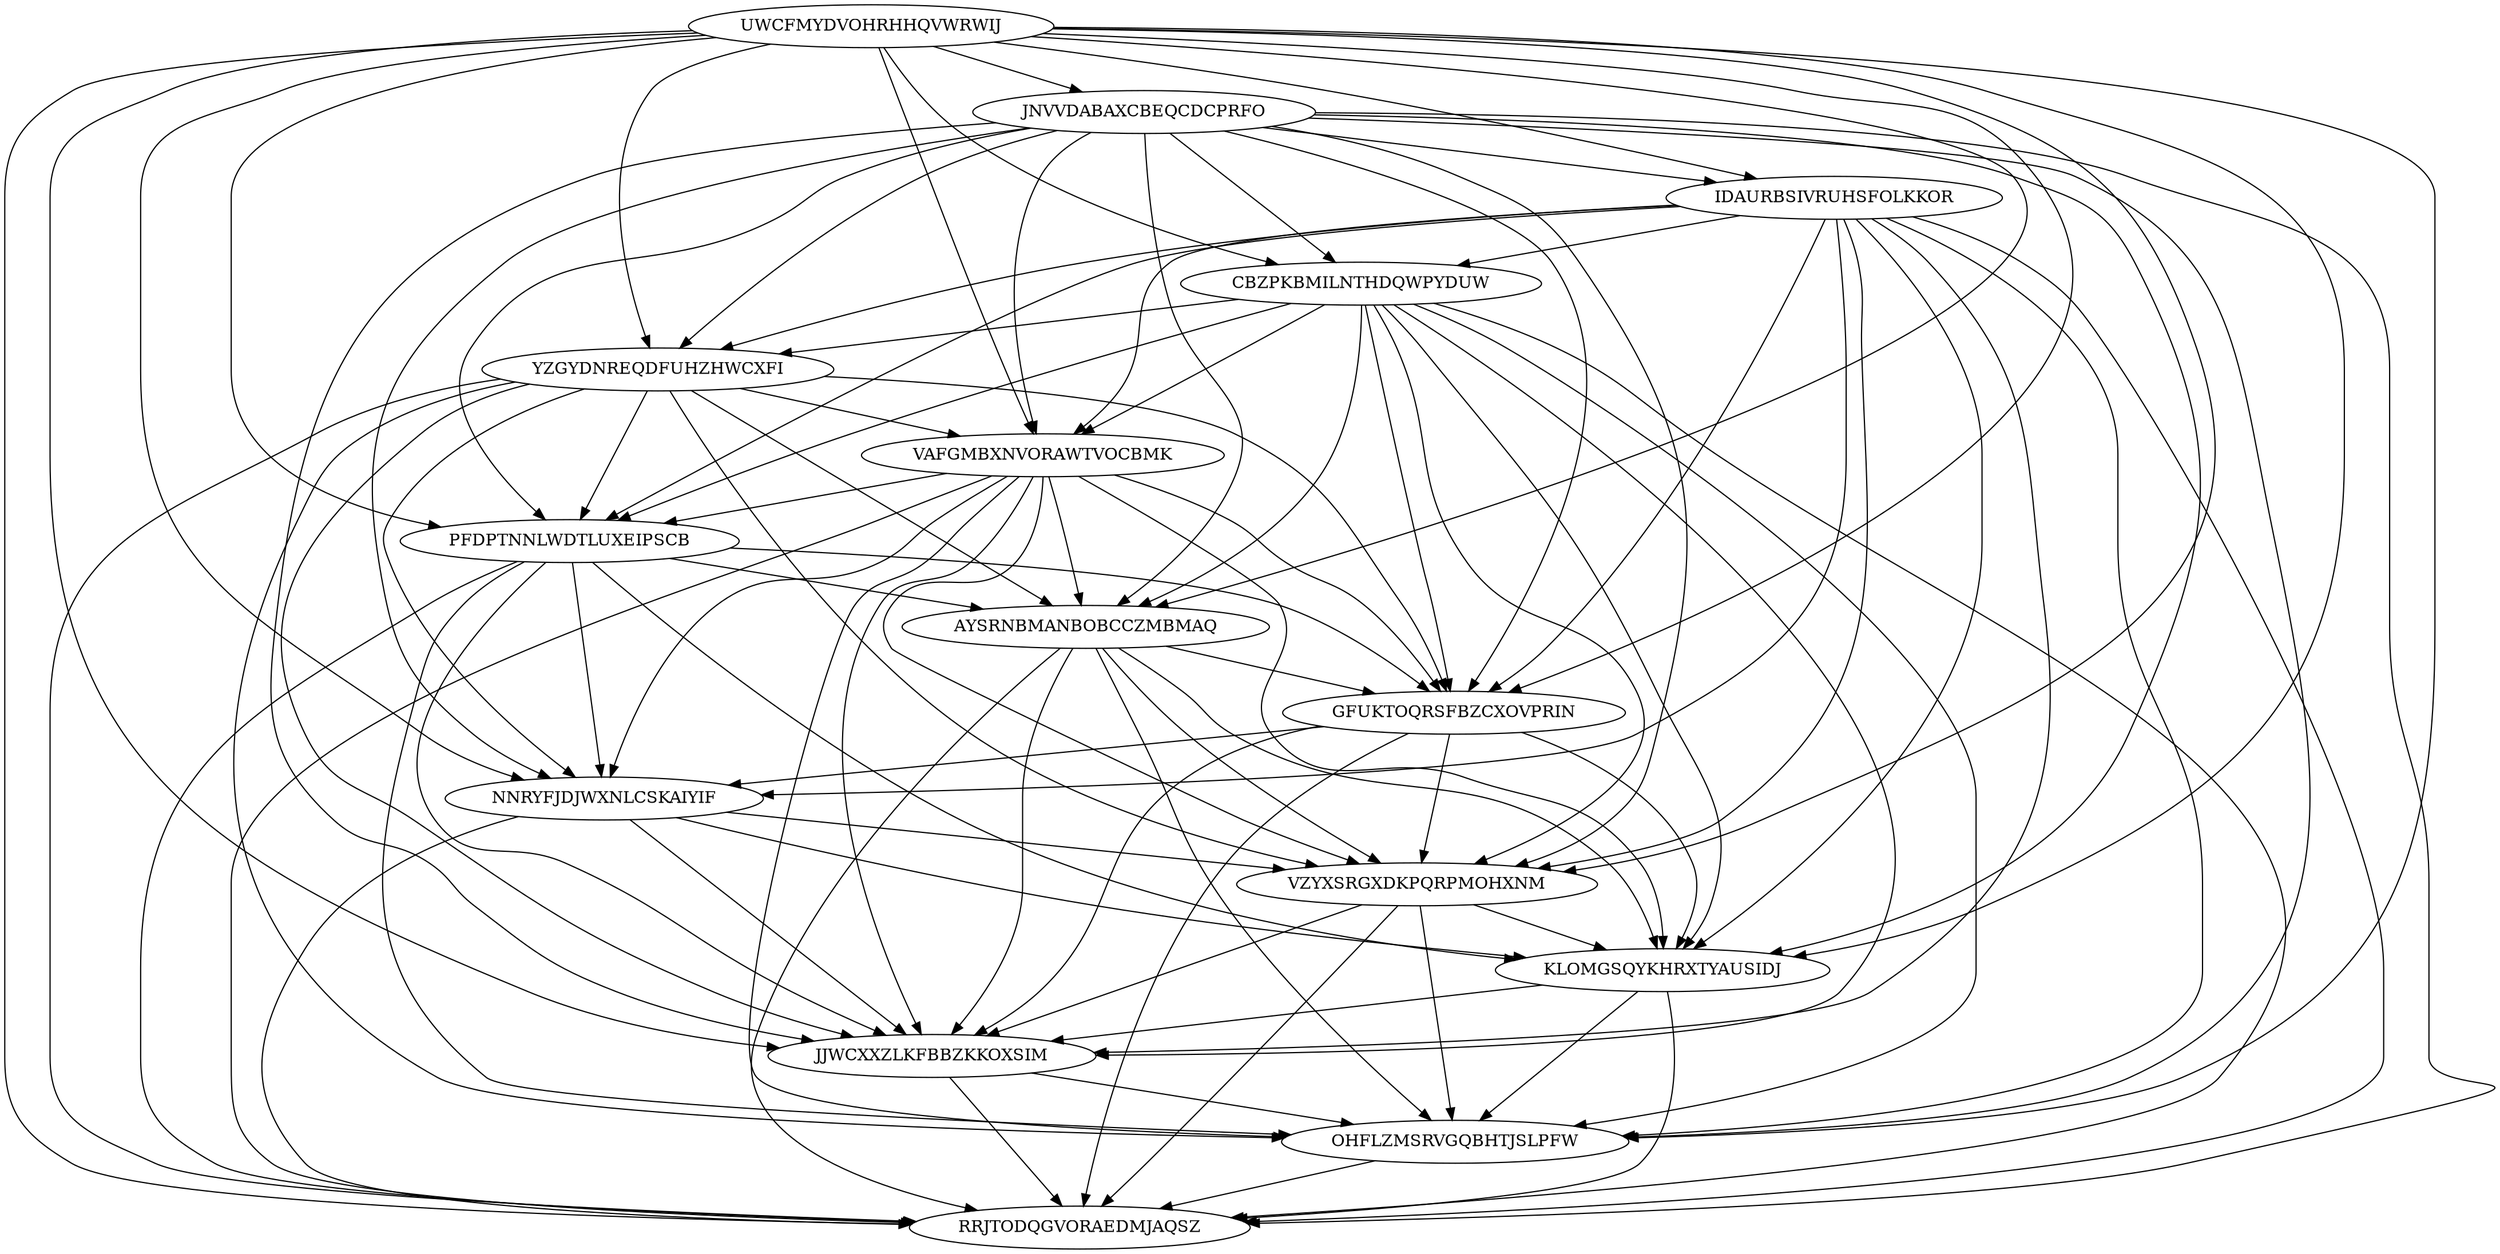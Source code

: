 digraph N15M98 {
	UWCFMYDVOHRHHQVWRWIJ	[Weight=18];
	JNVVDABAXCBEQCDCPRFO	[Weight=10];
	IDAURBSIVRUHSFOLKKOR	[Weight=16];
	CBZPKBMILNTHDQWPYDUW	[Weight=11];
	YZGYDNREQDFUHZHWCXFI	[Weight=14];
	VAFGMBXNVORAWTVOCBMK	[Weight=11];
	PFDPTNNLWDTLUXEIPSCB	[Weight=16];
	AYSRNBMANBOBCCZMBMAQ	[Weight=12];
	GFUKTOQRSFBZCXOVPRIN	[Weight=18];
	NNRYFJDJWXNLCSKAIYIF	[Weight=16];
	VZYXSRGXDKPQRPMOHXNM	[Weight=20];
	KLOMGSQYKHRXTYAUSIDJ	[Weight=20];
	JJWCXXZLKFBBZKKOXSIM	[Weight=15];
	OHFLZMSRVGQBHTJSLPFW	[Weight=13];
	RRJTODQGVORAEDMJAQSZ	[Weight=17];
	IDAURBSIVRUHSFOLKKOR -> VZYXSRGXDKPQRPMOHXNM [Weight=14];
	PFDPTNNLWDTLUXEIPSCB -> NNRYFJDJWXNLCSKAIYIF [Weight=15];
	VAFGMBXNVORAWTVOCBMK -> VZYXSRGXDKPQRPMOHXNM [Weight=16];
	VAFGMBXNVORAWTVOCBMK -> GFUKTOQRSFBZCXOVPRIN [Weight=20];
	JNVVDABAXCBEQCDCPRFO -> IDAURBSIVRUHSFOLKKOR [Weight=18];
	IDAURBSIVRUHSFOLKKOR -> KLOMGSQYKHRXTYAUSIDJ [Weight=19];
	PFDPTNNLWDTLUXEIPSCB -> KLOMGSQYKHRXTYAUSIDJ [Weight=20];
	CBZPKBMILNTHDQWPYDUW -> GFUKTOQRSFBZCXOVPRIN [Weight=10];
	PFDPTNNLWDTLUXEIPSCB -> JJWCXXZLKFBBZKKOXSIM [Weight=10];
	KLOMGSQYKHRXTYAUSIDJ -> JJWCXXZLKFBBZKKOXSIM [Weight=18];
	UWCFMYDVOHRHHQVWRWIJ -> KLOMGSQYKHRXTYAUSIDJ [Weight=11];
	VZYXSRGXDKPQRPMOHXNM -> JJWCXXZLKFBBZKKOXSIM [Weight=20];
	GFUKTOQRSFBZCXOVPRIN -> KLOMGSQYKHRXTYAUSIDJ [Weight=15];
	CBZPKBMILNTHDQWPYDUW -> PFDPTNNLWDTLUXEIPSCB [Weight=20];
	IDAURBSIVRUHSFOLKKOR -> VAFGMBXNVORAWTVOCBMK [Weight=17];
	JNVVDABAXCBEQCDCPRFO -> CBZPKBMILNTHDQWPYDUW [Weight=10];
	VAFGMBXNVORAWTVOCBMK -> PFDPTNNLWDTLUXEIPSCB [Weight=11];
	AYSRNBMANBOBCCZMBMAQ -> VZYXSRGXDKPQRPMOHXNM [Weight=16];
	VAFGMBXNVORAWTVOCBMK -> AYSRNBMANBOBCCZMBMAQ [Weight=16];
	GFUKTOQRSFBZCXOVPRIN -> JJWCXXZLKFBBZKKOXSIM [Weight=10];
	YZGYDNREQDFUHZHWCXFI -> RRJTODQGVORAEDMJAQSZ [Weight=15];
	JJWCXXZLKFBBZKKOXSIM -> OHFLZMSRVGQBHTJSLPFW [Weight=20];
	UWCFMYDVOHRHHQVWRWIJ -> OHFLZMSRVGQBHTJSLPFW [Weight=16];
	UWCFMYDVOHRHHQVWRWIJ -> IDAURBSIVRUHSFOLKKOR [Weight=17];
	AYSRNBMANBOBCCZMBMAQ -> KLOMGSQYKHRXTYAUSIDJ [Weight=11];
	YZGYDNREQDFUHZHWCXFI -> VAFGMBXNVORAWTVOCBMK [Weight=18];
	UWCFMYDVOHRHHQVWRWIJ -> NNRYFJDJWXNLCSKAIYIF [Weight=13];
	VZYXSRGXDKPQRPMOHXNM -> RRJTODQGVORAEDMJAQSZ [Weight=17];
	CBZPKBMILNTHDQWPYDUW -> VAFGMBXNVORAWTVOCBMK [Weight=14];
	CBZPKBMILNTHDQWPYDUW -> RRJTODQGVORAEDMJAQSZ [Weight=20];
	IDAURBSIVRUHSFOLKKOR -> OHFLZMSRVGQBHTJSLPFW [Weight=15];
	UWCFMYDVOHRHHQVWRWIJ -> JNVVDABAXCBEQCDCPRFO [Weight=20];
	UWCFMYDVOHRHHQVWRWIJ -> YZGYDNREQDFUHZHWCXFI [Weight=12];
	YZGYDNREQDFUHZHWCXFI -> OHFLZMSRVGQBHTJSLPFW [Weight=13];
	VAFGMBXNVORAWTVOCBMK -> OHFLZMSRVGQBHTJSLPFW [Weight=13];
	IDAURBSIVRUHSFOLKKOR -> YZGYDNREQDFUHZHWCXFI [Weight=18];
	UWCFMYDVOHRHHQVWRWIJ -> RRJTODQGVORAEDMJAQSZ [Weight=14];
	YZGYDNREQDFUHZHWCXFI -> AYSRNBMANBOBCCZMBMAQ [Weight=15];
	PFDPTNNLWDTLUXEIPSCB -> OHFLZMSRVGQBHTJSLPFW [Weight=12];
	KLOMGSQYKHRXTYAUSIDJ -> OHFLZMSRVGQBHTJSLPFW [Weight=17];
	GFUKTOQRSFBZCXOVPRIN -> NNRYFJDJWXNLCSKAIYIF [Weight=19];
	PFDPTNNLWDTLUXEIPSCB -> RRJTODQGVORAEDMJAQSZ [Weight=13];
	PFDPTNNLWDTLUXEIPSCB -> AYSRNBMANBOBCCZMBMAQ [Weight=12];
	CBZPKBMILNTHDQWPYDUW -> KLOMGSQYKHRXTYAUSIDJ [Weight=14];
	JNVVDABAXCBEQCDCPRFO -> JJWCXXZLKFBBZKKOXSIM [Weight=10];
	JNVVDABAXCBEQCDCPRFO -> PFDPTNNLWDTLUXEIPSCB [Weight=12];
	AYSRNBMANBOBCCZMBMAQ -> RRJTODQGVORAEDMJAQSZ [Weight=15];
	YZGYDNREQDFUHZHWCXFI -> PFDPTNNLWDTLUXEIPSCB [Weight=17];
	JNVVDABAXCBEQCDCPRFO -> RRJTODQGVORAEDMJAQSZ [Weight=15];
	UWCFMYDVOHRHHQVWRWIJ -> JJWCXXZLKFBBZKKOXSIM [Weight=14];
	UWCFMYDVOHRHHQVWRWIJ -> VZYXSRGXDKPQRPMOHXNM [Weight=15];
	VZYXSRGXDKPQRPMOHXNM -> OHFLZMSRVGQBHTJSLPFW [Weight=18];
	VZYXSRGXDKPQRPMOHXNM -> KLOMGSQYKHRXTYAUSIDJ [Weight=18];
	UWCFMYDVOHRHHQVWRWIJ -> GFUKTOQRSFBZCXOVPRIN [Weight=12];
	GFUKTOQRSFBZCXOVPRIN -> VZYXSRGXDKPQRPMOHXNM [Weight=20];
	IDAURBSIVRUHSFOLKKOR -> CBZPKBMILNTHDQWPYDUW [Weight=18];
	JNVVDABAXCBEQCDCPRFO -> GFUKTOQRSFBZCXOVPRIN [Weight=13];
	CBZPKBMILNTHDQWPYDUW -> OHFLZMSRVGQBHTJSLPFW [Weight=13];
	IDAURBSIVRUHSFOLKKOR -> NNRYFJDJWXNLCSKAIYIF [Weight=15];
	YZGYDNREQDFUHZHWCXFI -> GFUKTOQRSFBZCXOVPRIN [Weight=14];
	JNVVDABAXCBEQCDCPRFO -> OHFLZMSRVGQBHTJSLPFW [Weight=16];
	CBZPKBMILNTHDQWPYDUW -> VZYXSRGXDKPQRPMOHXNM [Weight=16];
	NNRYFJDJWXNLCSKAIYIF -> JJWCXXZLKFBBZKKOXSIM [Weight=17];
	YZGYDNREQDFUHZHWCXFI -> JJWCXXZLKFBBZKKOXSIM [Weight=11];
	VAFGMBXNVORAWTVOCBMK -> NNRYFJDJWXNLCSKAIYIF [Weight=11];
	IDAURBSIVRUHSFOLKKOR -> PFDPTNNLWDTLUXEIPSCB [Weight=19];
	IDAURBSIVRUHSFOLKKOR -> JJWCXXZLKFBBZKKOXSIM [Weight=12];
	AYSRNBMANBOBCCZMBMAQ -> JJWCXXZLKFBBZKKOXSIM [Weight=15];
	NNRYFJDJWXNLCSKAIYIF -> VZYXSRGXDKPQRPMOHXNM [Weight=18];
	VAFGMBXNVORAWTVOCBMK -> KLOMGSQYKHRXTYAUSIDJ [Weight=20];
	PFDPTNNLWDTLUXEIPSCB -> GFUKTOQRSFBZCXOVPRIN [Weight=10];
	CBZPKBMILNTHDQWPYDUW -> AYSRNBMANBOBCCZMBMAQ [Weight=12];
	CBZPKBMILNTHDQWPYDUW -> YZGYDNREQDFUHZHWCXFI [Weight=17];
	AYSRNBMANBOBCCZMBMAQ -> OHFLZMSRVGQBHTJSLPFW [Weight=11];
	AYSRNBMANBOBCCZMBMAQ -> GFUKTOQRSFBZCXOVPRIN [Weight=11];
	JNVVDABAXCBEQCDCPRFO -> VZYXSRGXDKPQRPMOHXNM [Weight=12];
	UWCFMYDVOHRHHQVWRWIJ -> PFDPTNNLWDTLUXEIPSCB [Weight=13];
	JNVVDABAXCBEQCDCPRFO -> YZGYDNREQDFUHZHWCXFI [Weight=19];
	OHFLZMSRVGQBHTJSLPFW -> RRJTODQGVORAEDMJAQSZ [Weight=13];
	UWCFMYDVOHRHHQVWRWIJ -> AYSRNBMANBOBCCZMBMAQ [Weight=11];
	GFUKTOQRSFBZCXOVPRIN -> RRJTODQGVORAEDMJAQSZ [Weight=20];
	CBZPKBMILNTHDQWPYDUW -> JJWCXXZLKFBBZKKOXSIM [Weight=12];
	VAFGMBXNVORAWTVOCBMK -> RRJTODQGVORAEDMJAQSZ [Weight=15];
	IDAURBSIVRUHSFOLKKOR -> GFUKTOQRSFBZCXOVPRIN [Weight=13];
	NNRYFJDJWXNLCSKAIYIF -> RRJTODQGVORAEDMJAQSZ [Weight=18];
	YZGYDNREQDFUHZHWCXFI -> VZYXSRGXDKPQRPMOHXNM [Weight=16];
	JNVVDABAXCBEQCDCPRFO -> VAFGMBXNVORAWTVOCBMK [Weight=11];
	YZGYDNREQDFUHZHWCXFI -> NNRYFJDJWXNLCSKAIYIF [Weight=16];
	KLOMGSQYKHRXTYAUSIDJ -> RRJTODQGVORAEDMJAQSZ [Weight=15];
	JNVVDABAXCBEQCDCPRFO -> AYSRNBMANBOBCCZMBMAQ [Weight=15];
	VAFGMBXNVORAWTVOCBMK -> JJWCXXZLKFBBZKKOXSIM [Weight=17];
	JNVVDABAXCBEQCDCPRFO -> KLOMGSQYKHRXTYAUSIDJ [Weight=13];
	UWCFMYDVOHRHHQVWRWIJ -> VAFGMBXNVORAWTVOCBMK [Weight=14];
	JNVVDABAXCBEQCDCPRFO -> NNRYFJDJWXNLCSKAIYIF [Weight=12];
	UWCFMYDVOHRHHQVWRWIJ -> CBZPKBMILNTHDQWPYDUW [Weight=13];
	NNRYFJDJWXNLCSKAIYIF -> KLOMGSQYKHRXTYAUSIDJ [Weight=19];
	JJWCXXZLKFBBZKKOXSIM -> RRJTODQGVORAEDMJAQSZ [Weight=14];
	IDAURBSIVRUHSFOLKKOR -> RRJTODQGVORAEDMJAQSZ [Weight=12];
}
